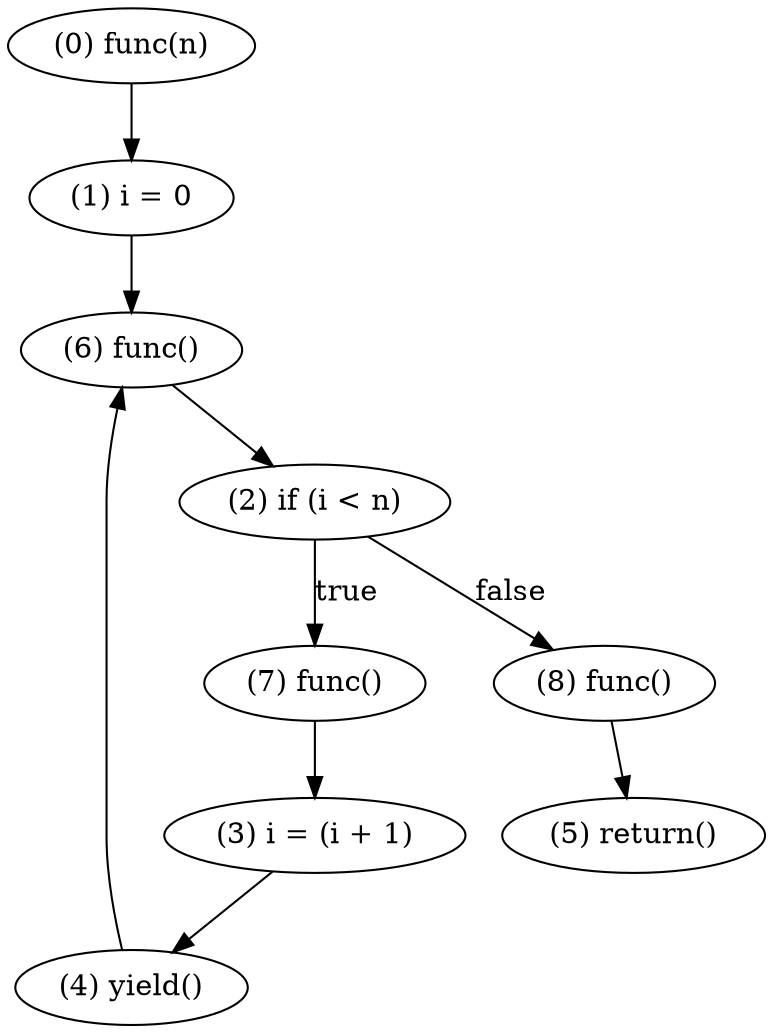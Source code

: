 digraph {
    0 [ label = "(0) func(n)" ]
    1 [ label = "(1) i = 0" ]
    2 [ label = "(2) if (i < n)" ]
    3 [ label = "(3) i = (i + 1)" ]
    4 [ label = "(4) yield()" ]
    5 [ label = "(5) return()" ]
    6 [ label = "(6) func()" ]
    7 [ label = "(7) func()" ]
    8 [ label = "(8) func()" ]
    0 -> 1 [ label = "" ]
    1 -> 6 [ label = "" ]
    2 -> 8 [ label = "false" ]
    2 -> 7 [ label = "true" ]
    3 -> 4 [ label = "" ]
    4 -> 6 [ label = "" ]
    6 -> 2 [ label = "" ]
    7 -> 3 [ label = "" ]
    8 -> 5 [ label = "" ]
}
